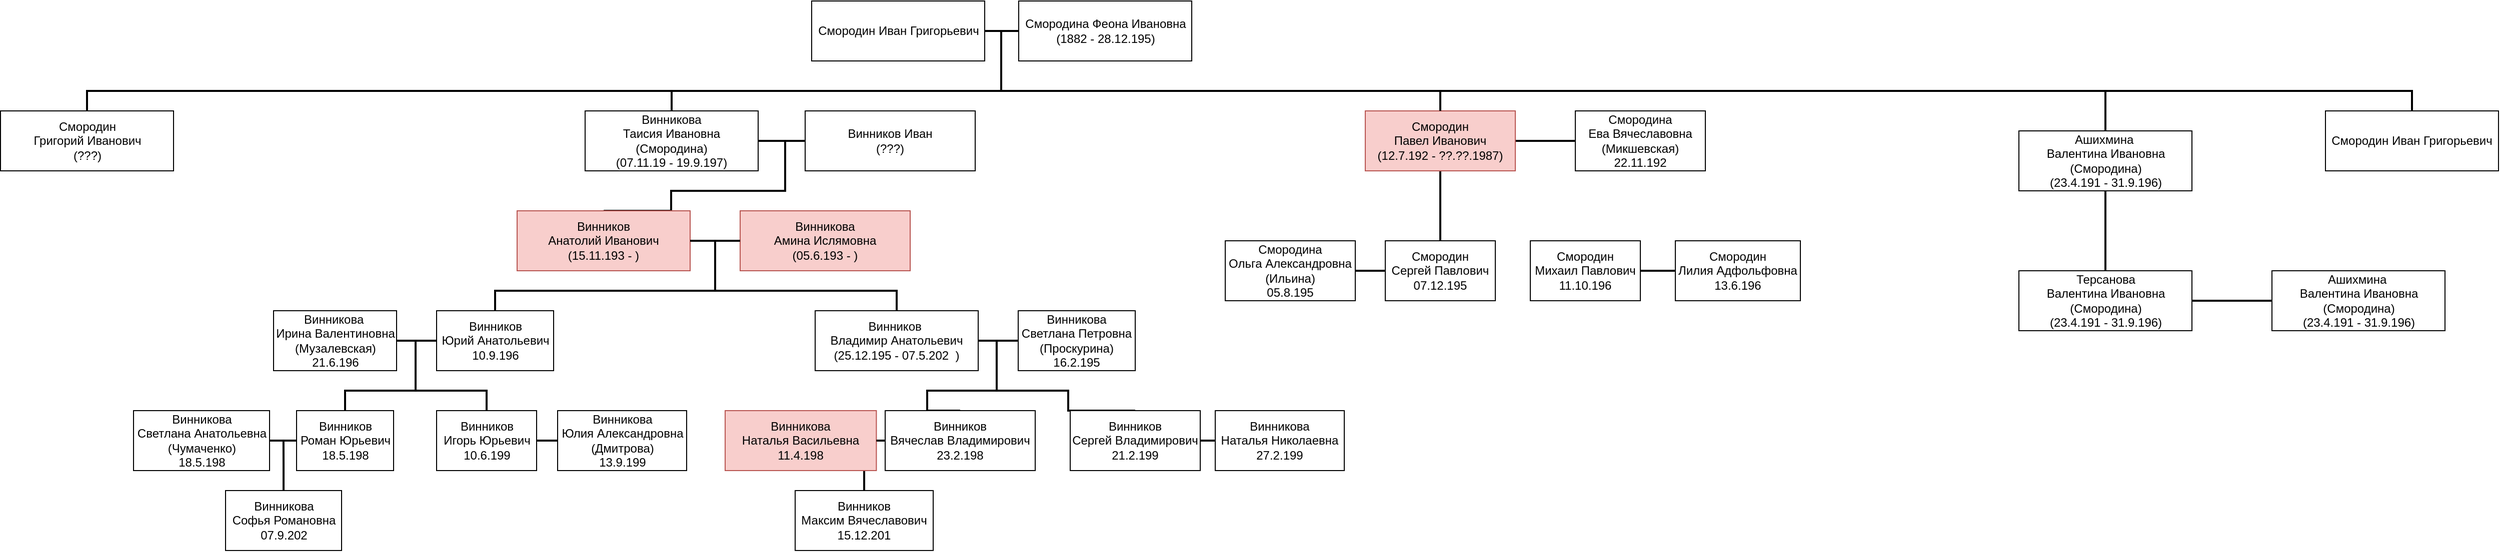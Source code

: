<mxfile version="10.7.7" type="github"><diagram id="NRPqtZY8vKVxwed8LOjM" name="Page-1"><mxGraphModel dx="2221" dy="757" grid="1" gridSize="10" guides="1" tooltips="1" connect="1" arrows="1" fold="1" page="1" pageScale="1" pageWidth="827" pageHeight="1169" math="0" shadow="0"><root><mxCell id="0"/><mxCell id="1" parent="0"/><mxCell id="Qj8Mv3OlwaIjdNar2uhn-31" style="edgeStyle=orthogonalEdgeStyle;rounded=0;orthogonalLoop=1;jettySize=auto;html=1;exitX=1;exitY=0.5;exitDx=0;exitDy=0;entryX=0;entryY=0.5;entryDx=0;entryDy=0;endArrow=none;endFill=0;strokeWidth=2;" parent="1" source="Qj8Mv3OlwaIjdNar2uhn-1" target="Qj8Mv3OlwaIjdNar2uhn-2" edge="1"><mxGeometry relative="1" as="geometry"/></mxCell><mxCell id="Qj8Mv3OlwaIjdNar2uhn-1" value="Смородин Иван Григорьевич" style="rounded=0;whiteSpace=wrap;html=1;" parent="1" vertex="1"><mxGeometry x="446.5" y="290" width="173" height="60" as="geometry"/></mxCell><mxCell id="Qj8Mv3OlwaIjdNar2uhn-2" value="Смородина Феона Ивановна&lt;br&gt;(1882 - 28.12.195)&lt;br&gt;" style="rounded=0;whiteSpace=wrap;html=1;" parent="1" vertex="1"><mxGeometry x="653.5" y="290" width="173" height="60" as="geometry"/></mxCell><mxCell id="Qj8Mv3OlwaIjdNar2uhn-24" style="edgeStyle=orthogonalEdgeStyle;rounded=0;orthogonalLoop=1;jettySize=auto;html=1;exitX=0.5;exitY=0;exitDx=0;exitDy=0;entryX=0.5;entryY=0;entryDx=0;entryDy=0;endArrow=none;endFill=0;strokeWidth=2;" parent="1" source="Qj8Mv3OlwaIjdNar2uhn-4" target="Qj8Mv3OlwaIjdNar2uhn-5" edge="1"><mxGeometry relative="1" as="geometry"/></mxCell><mxCell id="Qj8Mv3OlwaIjdNar2uhn-4" value="Смородин &lt;br&gt;Григорий Иванович&lt;br&gt;(???)&lt;br&gt;" style="rounded=0;whiteSpace=wrap;html=1;" parent="1" vertex="1"><mxGeometry x="-364.5" y="400" width="173" height="60" as="geometry"/></mxCell><mxCell id="Qj8Mv3OlwaIjdNar2uhn-52" style="edgeStyle=elbowEdgeStyle;rounded=0;orthogonalLoop=1;jettySize=auto;html=1;exitX=1;exitY=0.5;exitDx=0;exitDy=0;entryX=0;entryY=0.5;entryDx=0;entryDy=0;endArrow=none;endFill=0;strokeWidth=2;strokeColor=#000000;" parent="1" source="Qj8Mv3OlwaIjdNar2uhn-5" target="Qj8Mv3OlwaIjdNar2uhn-41" edge="1"><mxGeometry relative="1" as="geometry"/></mxCell><mxCell id="Qj8Mv3OlwaIjdNar2uhn-5" value="Винникова &lt;br&gt;Таисия Ивановна (Смородина)&lt;br&gt;(07.11.19 - 19.9.197)&lt;br&gt;" style="rounded=0;whiteSpace=wrap;html=1;" parent="1" vertex="1"><mxGeometry x="220" y="400" width="173" height="60" as="geometry"/></mxCell><mxCell id="Qj8Mv3OlwaIjdNar2uhn-25" style="edgeStyle=orthogonalEdgeStyle;rounded=0;orthogonalLoop=1;jettySize=auto;html=1;exitX=0.5;exitY=0;exitDx=0;exitDy=0;entryX=0.5;entryY=0;entryDx=0;entryDy=0;endArrow=none;endFill=0;strokeWidth=2;" parent="1" source="Qj8Mv3OlwaIjdNar2uhn-6" target="Qj8Mv3OlwaIjdNar2uhn-5" edge="1"><mxGeometry relative="1" as="geometry"/></mxCell><mxCell id="Qj8Mv3OlwaIjdNar2uhn-227" value="" style="edgeStyle=orthogonalEdgeStyle;rounded=0;orthogonalLoop=1;jettySize=auto;html=1;startArrow=none;startFill=0;endArrow=none;endFill=0;strokeColor=#000000;strokeWidth=2;" parent="1" source="Qj8Mv3OlwaIjdNar2uhn-6" target="Qj8Mv3OlwaIjdNar2uhn-226" edge="1"><mxGeometry relative="1" as="geometry"/></mxCell><mxCell id="Qj8Mv3OlwaIjdNar2uhn-6" value="Ашихмина&amp;nbsp;&lt;br&gt;Валентина Ивановна&lt;br&gt;(Смородина)&lt;br&gt;(23.4.191 - 31.9.196)&lt;br&gt;" style="rounded=0;whiteSpace=wrap;html=1;" parent="1" vertex="1"><mxGeometry x="1653.5" y="420" width="173" height="60" as="geometry"/></mxCell><mxCell id="Qj8Mv3OlwaIjdNar2uhn-229" value="" style="edgeStyle=orthogonalEdgeStyle;rounded=0;orthogonalLoop=1;jettySize=auto;html=1;startArrow=none;startFill=0;endArrow=none;endFill=0;strokeColor=#000000;strokeWidth=2;" parent="1" source="Qj8Mv3OlwaIjdNar2uhn-226" target="Qj8Mv3OlwaIjdNar2uhn-228" edge="1"><mxGeometry relative="1" as="geometry"/></mxCell><mxCell id="Qj8Mv3OlwaIjdNar2uhn-226" value="Терсанова&lt;br&gt;Валентина Ивановна&lt;br&gt;(Смородина)&lt;br&gt;(23.4.191 - 31.9.196)&lt;br&gt;" style="rounded=0;whiteSpace=wrap;html=1;" parent="1" vertex="1"><mxGeometry x="1653.5" y="560" width="173" height="60" as="geometry"/></mxCell><mxCell id="Qj8Mv3OlwaIjdNar2uhn-228" value="Ашихмина&amp;nbsp;&lt;br&gt;Валентина Ивановна&lt;br&gt;(Смородина)&lt;br&gt;(23.4.191 - 31.9.196)&lt;br&gt;" style="rounded=0;whiteSpace=wrap;html=1;" parent="1" vertex="1"><mxGeometry x="1906.5" y="560" width="173" height="60" as="geometry"/></mxCell><mxCell id="Qj8Mv3OlwaIjdNar2uhn-231" value="" style="edgeStyle=orthogonalEdgeStyle;rounded=0;orthogonalLoop=1;jettySize=auto;html=1;startArrow=none;startFill=0;endArrow=none;endFill=0;strokeColor=#000000;strokeWidth=2;" parent="1" source="Qj8Mv3OlwaIjdNar2uhn-7" target="Qj8Mv3OlwaIjdNar2uhn-230" edge="1"><mxGeometry relative="1" as="geometry"/></mxCell><mxCell id="Qj8Mv3OlwaIjdNar2uhn-234" style="edgeStyle=orthogonalEdgeStyle;rounded=0;orthogonalLoop=1;jettySize=auto;html=1;exitX=0.5;exitY=1;exitDx=0;exitDy=0;entryX=0.5;entryY=0;entryDx=0;entryDy=0;startArrow=none;startFill=0;endArrow=none;endFill=0;strokeColor=#000000;strokeWidth=2;" parent="1" source="Qj8Mv3OlwaIjdNar2uhn-7" target="Qj8Mv3OlwaIjdNar2uhn-232" edge="1"><mxGeometry relative="1" as="geometry"/></mxCell><mxCell id="Qj8Mv3OlwaIjdNar2uhn-7" value="Смородин&lt;br&gt;Павел Иванович&lt;br&gt;(12.7.192 - ??.??.1987)&lt;br&gt;" style="rounded=0;whiteSpace=wrap;html=1;fillColor=#f8cecc;strokeColor=#b85450;" parent="1" vertex="1"><mxGeometry x="1000" y="400" width="150" height="60" as="geometry"/></mxCell><mxCell id="Qj8Mv3OlwaIjdNar2uhn-236" value="" style="edgeStyle=orthogonalEdgeStyle;rounded=0;orthogonalLoop=1;jettySize=auto;html=1;startArrow=none;startFill=0;endArrow=none;endFill=0;strokeColor=#000000;strokeWidth=2;" parent="1" source="Qj8Mv3OlwaIjdNar2uhn-232" target="Qj8Mv3OlwaIjdNar2uhn-235" edge="1"><mxGeometry relative="1" as="geometry"/></mxCell><mxCell id="Qj8Mv3OlwaIjdNar2uhn-232" value="Смородин&lt;br&gt;Сергей Павлович&lt;br&gt;07.12.195&lt;br&gt;" style="rounded=0;whiteSpace=wrap;html=1;fillColor=none;" parent="1" vertex="1"><mxGeometry x="1020" y="530" width="110" height="60" as="geometry"/></mxCell><mxCell id="Qj8Mv3OlwaIjdNar2uhn-235" value="Смородина&lt;br&gt;Ольга Александровна&lt;br&gt;(Ильина)&lt;br&gt;05.8.195&lt;br&gt;" style="rounded=0;whiteSpace=wrap;html=1;" parent="1" vertex="1"><mxGeometry x="860" y="530" width="130" height="60" as="geometry"/></mxCell><mxCell id="Qj8Mv3OlwaIjdNar2uhn-230" value="Смородина&lt;br&gt;Ева Вячеславовна&lt;br&gt;(Микшевская)&lt;br&gt;22.11.192&lt;br&gt;" style="rounded=0;whiteSpace=wrap;html=1;" parent="1" vertex="1"><mxGeometry x="1210" y="400" width="130" height="60" as="geometry"/></mxCell><mxCell id="Qj8Mv3OlwaIjdNar2uhn-27" style="edgeStyle=orthogonalEdgeStyle;rounded=0;orthogonalLoop=1;jettySize=auto;html=1;exitX=0.5;exitY=0;exitDx=0;exitDy=0;entryX=0.5;entryY=0;entryDx=0;entryDy=0;endArrow=none;endFill=0;strokeWidth=2;" parent="1" source="Qj8Mv3OlwaIjdNar2uhn-8" target="Qj8Mv3OlwaIjdNar2uhn-7" edge="1"><mxGeometry relative="1" as="geometry"/></mxCell><mxCell id="Qj8Mv3OlwaIjdNar2uhn-8" value="Смородин Иван Григорьевич" style="rounded=0;whiteSpace=wrap;html=1;" parent="1" vertex="1"><mxGeometry x="1960" y="400" width="173" height="60" as="geometry"/></mxCell><mxCell id="Qj8Mv3OlwaIjdNar2uhn-60" style="edgeStyle=orthogonalEdgeStyle;rounded=0;orthogonalLoop=1;jettySize=auto;html=1;exitX=0.5;exitY=0;exitDx=0;exitDy=0;startArrow=none;startFill=0;endArrow=none;endFill=0;strokeColor=#000000;strokeWidth=2;" parent="1" source="Qj8Mv3OlwaIjdNar2uhn-38" edge="1"><mxGeometry relative="1" as="geometry"><mxPoint x="420" y="430.0" as="targetPoint"/><Array as="points"><mxPoint x="306" y="480"/><mxPoint x="420" y="480"/></Array></mxGeometry></mxCell><mxCell id="Qj8Mv3OlwaIjdNar2uhn-41" value="Винников Иван&lt;br&gt;(???)&lt;br&gt;" style="rounded=0;whiteSpace=wrap;html=1;" parent="1" vertex="1"><mxGeometry x="440" y="400" width="170" height="60" as="geometry"/></mxCell><mxCell id="Qj8Mv3OlwaIjdNar2uhn-181" value="" style="group" parent="1" vertex="1" connectable="0"><mxGeometry x="-191.5" y="600" width="513" height="240" as="geometry"/></mxCell><mxCell id="Qj8Mv3OlwaIjdNar2uhn-177" value="" style="group" parent="Qj8Mv3OlwaIjdNar2uhn-181" vertex="1" connectable="0"><mxGeometry width="513" height="240" as="geometry"/></mxCell><mxCell id="Qj8Mv3OlwaIjdNar2uhn-135" value="" style="group" parent="Qj8Mv3OlwaIjdNar2uhn-177" vertex="1" connectable="0"><mxGeometry x="263" y="100" width="250" height="60" as="geometry"/></mxCell><mxCell id="Qj8Mv3OlwaIjdNar2uhn-81" value="Винников&lt;br&gt;Игорь Юрьевич&lt;br&gt;10.6.199&lt;br&gt;" style="rounded=0;whiteSpace=wrap;html=1;" parent="Qj8Mv3OlwaIjdNar2uhn-135" vertex="1"><mxGeometry width="100" height="60" as="geometry"/></mxCell><mxCell id="Qj8Mv3OlwaIjdNar2uhn-82" value="Винникова&lt;br&gt;Юлия Александровна&lt;br&gt;(Дмитрова)&lt;br&gt;13.9.199&lt;br&gt;" style="rounded=0;whiteSpace=wrap;html=1;" parent="Qj8Mv3OlwaIjdNar2uhn-135" vertex="1"><mxGeometry x="121" width="129" height="60" as="geometry"/></mxCell><mxCell id="Qj8Mv3OlwaIjdNar2uhn-83" style="edgeStyle=orthogonalEdgeStyle;rounded=0;orthogonalLoop=1;jettySize=auto;html=1;exitX=1;exitY=0.5;exitDx=0;exitDy=0;entryX=0;entryY=0.5;entryDx=0;entryDy=0;startArrow=none;startFill=0;endArrow=none;endFill=0;strokeColor=#000000;strokeWidth=2;" parent="Qj8Mv3OlwaIjdNar2uhn-135" source="Qj8Mv3OlwaIjdNar2uhn-81" target="Qj8Mv3OlwaIjdNar2uhn-82" edge="1"><mxGeometry relative="1" as="geometry"/></mxCell><mxCell id="Qj8Mv3OlwaIjdNar2uhn-136" value="" style="group" parent="Qj8Mv3OlwaIjdNar2uhn-177" vertex="1" connectable="0"><mxGeometry y="100" width="220" height="140" as="geometry"/></mxCell><mxCell id="Qj8Mv3OlwaIjdNar2uhn-134" style="edgeStyle=orthogonalEdgeStyle;rounded=0;orthogonalLoop=1;jettySize=auto;html=1;exitX=0.5;exitY=0;exitDx=0;exitDy=0;startArrow=none;startFill=0;endArrow=none;endFill=0;strokeColor=#000000;strokeWidth=2;" parent="Qj8Mv3OlwaIjdNar2uhn-136" source="Qj8Mv3OlwaIjdNar2uhn-84" edge="1"><mxGeometry relative="1" as="geometry"><mxPoint x="109.931" y="30" as="targetPoint"/></mxGeometry></mxCell><mxCell id="Qj8Mv3OlwaIjdNar2uhn-84" value="Винникова&lt;br&gt;Софья Романовна&lt;br&gt;07.9.202&lt;br&gt;" style="rounded=0;whiteSpace=wrap;html=1;" parent="Qj8Mv3OlwaIjdNar2uhn-136" vertex="1"><mxGeometry x="52" y="80" width="116" height="60" as="geometry"/></mxCell><mxCell id="Qj8Mv3OlwaIjdNar2uhn-78" value="Винников&lt;br&gt;Роман Юрьевич&lt;br&gt;18.5.198&lt;br&gt;" style="rounded=0;whiteSpace=wrap;html=1;" parent="Qj8Mv3OlwaIjdNar2uhn-136" vertex="1"><mxGeometry x="123" width="97" height="60" as="geometry"/></mxCell><mxCell id="Qj8Mv3OlwaIjdNar2uhn-79" value="Винникова&lt;br&gt;Светлана Анатольевна&lt;br&gt;(Чумаченко)&lt;br&gt;18.5.198&lt;br&gt;" style="rounded=0;whiteSpace=wrap;html=1;" parent="Qj8Mv3OlwaIjdNar2uhn-136" vertex="1"><mxGeometry x="-40" width="136" height="60" as="geometry"/></mxCell><mxCell id="Qj8Mv3OlwaIjdNar2uhn-80" style="edgeStyle=orthogonalEdgeStyle;rounded=0;orthogonalLoop=1;jettySize=auto;html=1;exitX=0;exitY=0.5;exitDx=0;exitDy=0;entryX=1;entryY=0.5;entryDx=0;entryDy=0;startArrow=none;startFill=0;endArrow=none;endFill=0;strokeColor=#000000;strokeWidth=2;" parent="Qj8Mv3OlwaIjdNar2uhn-136" source="Qj8Mv3OlwaIjdNar2uhn-78" target="Qj8Mv3OlwaIjdNar2uhn-79" edge="1"><mxGeometry relative="1" as="geometry"/></mxCell><mxCell id="Qj8Mv3OlwaIjdNar2uhn-137" value="" style="group" parent="Qj8Mv3OlwaIjdNar2uhn-177" vertex="1" connectable="0"><mxGeometry x="100" width="280" height="60" as="geometry"/></mxCell><mxCell id="Qj8Mv3OlwaIjdNar2uhn-46" value="Винников &lt;br&gt;Юрий Анатольевич&lt;br&gt;10.9.196&lt;br&gt;" style="rounded=0;whiteSpace=wrap;html=1;" parent="Qj8Mv3OlwaIjdNar2uhn-137" vertex="1"><mxGeometry x="163" width="117" height="60" as="geometry"/></mxCell><mxCell id="Qj8Mv3OlwaIjdNar2uhn-66" value="Винникова&amp;nbsp;&lt;br&gt;Ирина Валентиновна&lt;br&gt;(Музалевская)&lt;br&gt;21.6.196&lt;br&gt;" style="rounded=0;whiteSpace=wrap;html=1;" parent="Qj8Mv3OlwaIjdNar2uhn-137" vertex="1"><mxGeometry width="123" height="60" as="geometry"/></mxCell><mxCell id="Qj8Mv3OlwaIjdNar2uhn-67" value="" style="edgeStyle=orthogonalEdgeStyle;rounded=0;orthogonalLoop=1;jettySize=auto;html=1;startArrow=none;startFill=0;endArrow=none;endFill=0;strokeColor=#000000;strokeWidth=2;" parent="Qj8Mv3OlwaIjdNar2uhn-137" source="Qj8Mv3OlwaIjdNar2uhn-46" target="Qj8Mv3OlwaIjdNar2uhn-66" edge="1"><mxGeometry relative="1" as="geometry"/></mxCell><mxCell id="Qj8Mv3OlwaIjdNar2uhn-138" style="edgeStyle=orthogonalEdgeStyle;rounded=0;orthogonalLoop=1;jettySize=auto;html=1;exitX=0.5;exitY=0;exitDx=0;exitDy=0;startArrow=none;startFill=0;endArrow=none;endFill=0;strokeColor=#000000;strokeWidth=2;" parent="Qj8Mv3OlwaIjdNar2uhn-177" source="Qj8Mv3OlwaIjdNar2uhn-78" edge="1"><mxGeometry relative="1" as="geometry"><mxPoint x="242" y="30" as="targetPoint"/><Array as="points"><mxPoint x="172" y="80"/><mxPoint x="242" y="80"/></Array></mxGeometry></mxCell><mxCell id="Qj8Mv3OlwaIjdNar2uhn-139" style="edgeStyle=orthogonalEdgeStyle;rounded=0;orthogonalLoop=1;jettySize=auto;html=1;exitX=0.5;exitY=0;exitDx=0;exitDy=0;startArrow=none;startFill=0;endArrow=none;endFill=0;strokeColor=#000000;strokeWidth=2;" parent="Qj8Mv3OlwaIjdNar2uhn-177" source="Qj8Mv3OlwaIjdNar2uhn-81" edge="1"><mxGeometry relative="1" as="geometry"><mxPoint x="242" y="30" as="targetPoint"/><Array as="points"><mxPoint x="313" y="80"/><mxPoint x="242" y="80"/></Array></mxGeometry></mxCell><mxCell id="Qj8Mv3OlwaIjdNar2uhn-182" value="" style="group" parent="1" vertex="1" connectable="0"><mxGeometry x="152" y="500" width="393" height="60" as="geometry"/></mxCell><mxCell id="Qj8Mv3OlwaIjdNar2uhn-179" value="" style="group" parent="Qj8Mv3OlwaIjdNar2uhn-182" vertex="1" connectable="0"><mxGeometry width="393" height="60" as="geometry"/></mxCell><mxCell id="Qj8Mv3OlwaIjdNar2uhn-38" value="Винников &lt;br&gt;Анатолий Иванович&lt;br&gt;(15.11.193 - )&lt;br&gt;" style="rounded=0;whiteSpace=wrap;html=1;fillColor=#f8cecc;strokeColor=#b85450;" parent="Qj8Mv3OlwaIjdNar2uhn-179" vertex="1"><mxGeometry width="173" height="60" as="geometry"/></mxCell><mxCell id="Qj8Mv3OlwaIjdNar2uhn-40" value="Винникова &lt;br&gt;Амина Ислямовна&lt;br&gt;(05.6.193 - )&lt;br&gt;" style="rounded=0;whiteSpace=wrap;html=1;fillColor=#f8cecc;strokeColor=#b85450;" parent="Qj8Mv3OlwaIjdNar2uhn-179" vertex="1"><mxGeometry x="223" width="170" height="60" as="geometry"/></mxCell><mxCell id="Qj8Mv3OlwaIjdNar2uhn-42" style="edgeStyle=orthogonalEdgeStyle;rounded=0;orthogonalLoop=1;jettySize=auto;html=1;exitX=1;exitY=0.5;exitDx=0;exitDy=0;entryX=0;entryY=0.5;entryDx=0;entryDy=0;endArrow=none;endFill=0;strokeWidth=2;" parent="Qj8Mv3OlwaIjdNar2uhn-179" source="Qj8Mv3OlwaIjdNar2uhn-38" target="Qj8Mv3OlwaIjdNar2uhn-40" edge="1"><mxGeometry relative="1" as="geometry"/></mxCell><mxCell id="Qj8Mv3OlwaIjdNar2uhn-185" style="edgeStyle=orthogonalEdgeStyle;rounded=0;orthogonalLoop=1;jettySize=auto;html=1;exitX=0.5;exitY=0;exitDx=0;exitDy=0;startArrow=none;startFill=0;endArrow=none;endFill=0;strokeColor=#000000;strokeWidth=2;" parent="1" source="Qj8Mv3OlwaIjdNar2uhn-46" edge="1"><mxGeometry relative="1" as="geometry"><mxPoint x="350" y="530" as="targetPoint"/><Array as="points"><mxPoint x="130" y="580"/><mxPoint x="350" y="580"/></Array></mxGeometry></mxCell><mxCell id="Qj8Mv3OlwaIjdNar2uhn-186" style="edgeStyle=orthogonalEdgeStyle;rounded=0;orthogonalLoop=1;jettySize=auto;html=1;exitX=0.5;exitY=0;exitDx=0;exitDy=0;startArrow=none;startFill=0;endArrow=none;endFill=0;strokeColor=#000000;strokeWidth=2;" parent="1" source="Qj8Mv3OlwaIjdNar2uhn-171" edge="1"><mxGeometry relative="1" as="geometry"><mxPoint x="350" y="530" as="targetPoint"/><Array as="points"><mxPoint x="531" y="580"/><mxPoint x="350" y="580"/></Array></mxGeometry></mxCell><mxCell id="Qj8Mv3OlwaIjdNar2uhn-239" value="" style="edgeStyle=orthogonalEdgeStyle;rounded=0;orthogonalLoop=1;jettySize=auto;html=1;startArrow=none;startFill=0;endArrow=none;endFill=0;strokeColor=#000000;strokeWidth=2;" parent="1" source="Qj8Mv3OlwaIjdNar2uhn-237" target="Qj8Mv3OlwaIjdNar2uhn-238" edge="1"><mxGeometry relative="1" as="geometry"/></mxCell><mxCell id="Qj8Mv3OlwaIjdNar2uhn-237" value="Смородин&lt;br&gt;Михаил Павлович&lt;br&gt;11.10.196&lt;br&gt;" style="rounded=0;whiteSpace=wrap;html=1;fillColor=none;" parent="1" vertex="1"><mxGeometry x="1165" y="530" width="110" height="60" as="geometry"/></mxCell><mxCell id="Qj8Mv3OlwaIjdNar2uhn-238" value="Смородин&lt;br&gt;Лилия Адфольфовна&lt;br&gt;13.6.196&lt;br&gt;" style="rounded=0;whiteSpace=wrap;html=1;fillColor=none;" parent="1" vertex="1"><mxGeometry x="1310" y="530" width="125" height="60" as="geometry"/></mxCell><mxCell id="Qj8Mv3OlwaIjdNar2uhn-169" value="" style="group" parent="1" vertex="1" connectable="0"><mxGeometry x="490" y="600" width="280" height="60" as="geometry"/></mxCell><mxCell id="Qj8Mv3OlwaIjdNar2uhn-170" value="Винникова&lt;br&gt;Светлана Петровна&lt;br&gt;(Проскурина)&lt;br&gt;16.2.195&lt;br&gt;" style="rounded=0;whiteSpace=wrap;html=1;" parent="Qj8Mv3OlwaIjdNar2uhn-169" vertex="1"><mxGeometry x="163" width="117" height="60" as="geometry"/></mxCell><mxCell id="Qj8Mv3OlwaIjdNar2uhn-171" value="Винников&amp;nbsp;&lt;br&gt;Владимир Анатольевич&lt;br&gt;(25.12.195 - 07.5.202&amp;nbsp; )&lt;br&gt;" style="rounded=0;whiteSpace=wrap;html=1;" parent="Qj8Mv3OlwaIjdNar2uhn-169" vertex="1"><mxGeometry x="-40" width="163" height="60" as="geometry"/></mxCell><mxCell id="Qj8Mv3OlwaIjdNar2uhn-172" value="" style="edgeStyle=orthogonalEdgeStyle;rounded=0;orthogonalLoop=1;jettySize=auto;html=1;startArrow=none;startFill=0;endArrow=none;endFill=0;strokeColor=#000000;strokeWidth=2;" parent="Qj8Mv3OlwaIjdNar2uhn-169" source="Qj8Mv3OlwaIjdNar2uhn-170" target="Qj8Mv3OlwaIjdNar2uhn-171" edge="1"><mxGeometry relative="1" as="geometry"/></mxCell><mxCell id="Qj8Mv3OlwaIjdNar2uhn-173" style="edgeStyle=orthogonalEdgeStyle;rounded=0;orthogonalLoop=1;jettySize=auto;html=1;exitX=0.5;exitY=0;exitDx=0;exitDy=0;startArrow=none;startFill=0;endArrow=none;endFill=0;strokeColor=#000000;strokeWidth=2;" parent="1" source="Qj8Mv3OlwaIjdNar2uhn-166" edge="1"><mxGeometry relative="1" as="geometry"><mxPoint x="631.471" y="630.235" as="targetPoint"/><Array as="points"><mxPoint x="562" y="680"/><mxPoint x="632" y="680"/></Array></mxGeometry></mxCell><mxCell id="Qj8Mv3OlwaIjdNar2uhn-174" style="edgeStyle=orthogonalEdgeStyle;rounded=0;orthogonalLoop=1;jettySize=auto;html=1;exitX=0.5;exitY=0;exitDx=0;exitDy=0;startArrow=none;startFill=0;endArrow=none;endFill=0;strokeColor=#000000;strokeWidth=2;" parent="1" source="Qj8Mv3OlwaIjdNar2uhn-160" edge="1"><mxGeometry relative="1" as="geometry"><mxPoint x="631.471" y="630.235" as="targetPoint"/><Array as="points"><mxPoint x="703" y="680"/><mxPoint x="632" y="680"/></Array></mxGeometry></mxCell><mxCell id="Qj8Mv3OlwaIjdNar2uhn-176" style="edgeStyle=orthogonalEdgeStyle;rounded=0;orthogonalLoop=1;jettySize=auto;html=1;startArrow=none;startFill=0;endArrow=none;endFill=0;strokeColor=#000000;strokeWidth=2;" parent="1" source="Qj8Mv3OlwaIjdNar2uhn-165" edge="1"><mxGeometry relative="1" as="geometry"><mxPoint x="499" y="730" as="targetPoint"/></mxGeometry></mxCell><mxCell id="Qj8Mv3OlwaIjdNar2uhn-165" value="Винников&lt;br&gt;Максим Вячеславович&lt;br&gt;15.12.201&lt;br&gt;" style="rounded=0;whiteSpace=wrap;html=1;" parent="1" vertex="1"><mxGeometry x="430" y="780" width="138" height="60" as="geometry"/></mxCell><mxCell id="Qj8Mv3OlwaIjdNar2uhn-175" value="" style="group" parent="1" vertex="1" connectable="0"><mxGeometry x="360" y="700" width="310" height="60" as="geometry"/></mxCell><mxCell id="Qj8Mv3OlwaIjdNar2uhn-166" value="Винников&lt;br&gt;Вячеслав Владимирович&lt;br&gt;23.2.198&lt;br&gt;" style="rounded=0;whiteSpace=wrap;html=1;" parent="Qj8Mv3OlwaIjdNar2uhn-175" vertex="1"><mxGeometry x="160" width="150" height="60" as="geometry"/></mxCell><mxCell id="Qj8Mv3OlwaIjdNar2uhn-167" value="Винникова&lt;br&gt;Наталья Васильевна&lt;br&gt;11.4.198&lt;br&gt;" style="rounded=0;whiteSpace=wrap;html=1;fillColor=#f8cecc;strokeColor=#b85450;" parent="Qj8Mv3OlwaIjdNar2uhn-175" vertex="1"><mxGeometry width="151.2" height="60" as="geometry"/></mxCell><mxCell id="Qj8Mv3OlwaIjdNar2uhn-168" style="edgeStyle=orthogonalEdgeStyle;rounded=0;orthogonalLoop=1;jettySize=auto;html=1;exitX=0;exitY=0.5;exitDx=0;exitDy=0;entryX=1;entryY=0.5;entryDx=0;entryDy=0;startArrow=none;startFill=0;endArrow=none;endFill=0;strokeColor=#000000;strokeWidth=2;" parent="Qj8Mv3OlwaIjdNar2uhn-175" source="Qj8Mv3OlwaIjdNar2uhn-166" target="Qj8Mv3OlwaIjdNar2uhn-167" edge="1"><mxGeometry relative="1" as="geometry"/></mxCell><mxCell id="Qj8Mv3OlwaIjdNar2uhn-160" value="Винников&lt;br&gt;Сергей Владимирович&lt;br&gt;21.2.199&lt;br&gt;" style="rounded=0;whiteSpace=wrap;html=1;" parent="1" vertex="1"><mxGeometry x="705" y="700" width="130" height="60" as="geometry"/></mxCell><mxCell id="Qj8Mv3OlwaIjdNar2uhn-161" value="Винникова&lt;br&gt;Наталья Николаевна&lt;br&gt;27.2.199&lt;br&gt;" style="rounded=0;whiteSpace=wrap;html=1;" parent="1" vertex="1"><mxGeometry x="850" y="700" width="129" height="60" as="geometry"/></mxCell><mxCell id="Qj8Mv3OlwaIjdNar2uhn-162" style="edgeStyle=orthogonalEdgeStyle;rounded=0;orthogonalLoop=1;jettySize=auto;html=1;exitX=1;exitY=0.5;exitDx=0;exitDy=0;entryX=0;entryY=0.5;entryDx=0;entryDy=0;startArrow=none;startFill=0;endArrow=none;endFill=0;strokeColor=#000000;strokeWidth=2;" parent="1" source="Qj8Mv3OlwaIjdNar2uhn-160" target="Qj8Mv3OlwaIjdNar2uhn-161" edge="1"><mxGeometry relative="1" as="geometry"/></mxCell><mxCell id="aaK6Qc9SJCumANQtG5gK-1" value="" style="endArrow=none;html=1;strokeWidth=2;" edge="1" parent="1"><mxGeometry width="50" height="50" relative="1" as="geometry"><mxPoint x="636" y="380" as="sourcePoint"/><mxPoint x="636" y="320" as="targetPoint"/></mxGeometry></mxCell></root></mxGraphModel></diagram></mxfile>
